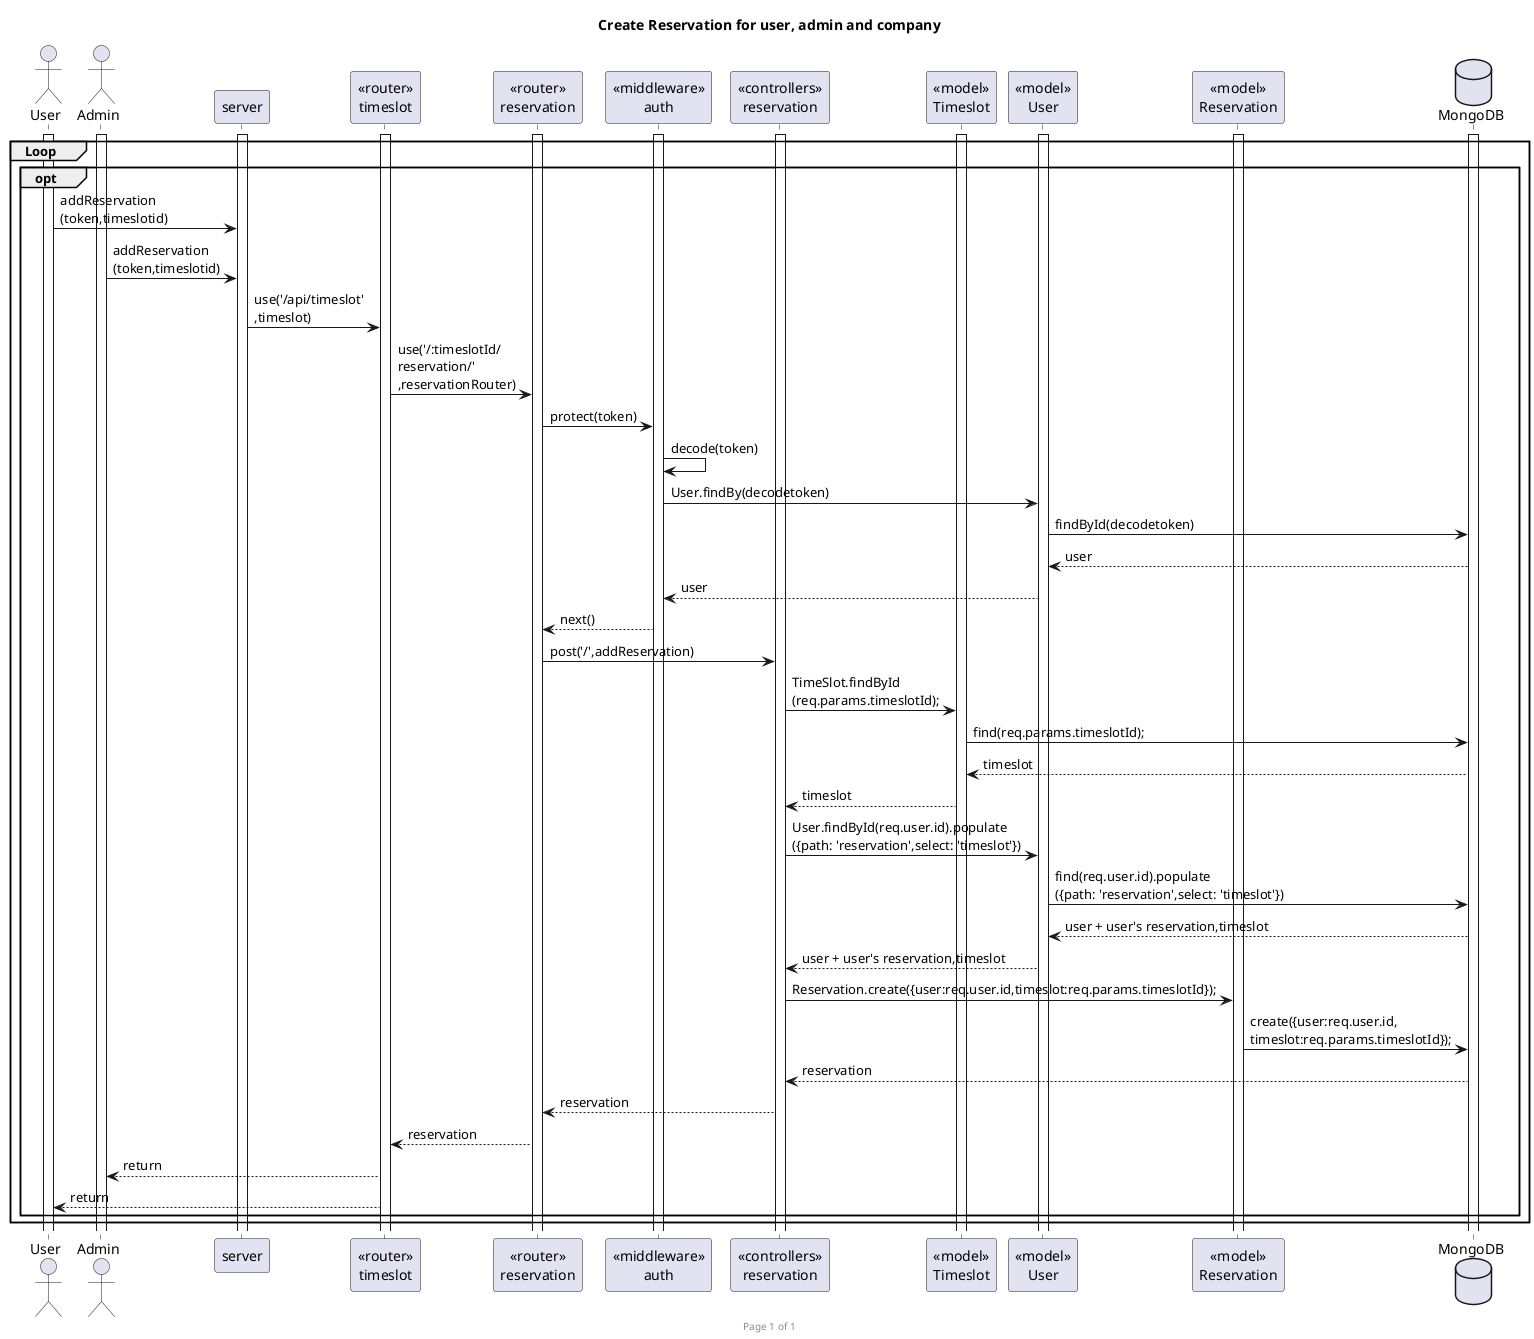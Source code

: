 @startuml

footer Page %page% of %lastpage%
title "Create Reservation for user, admin and company"

actor "User" as user
actor "Admin" as admin
participant "server" as server
participant "<<router>>\ntimeslot" as routerTime
participant "<<router>>\nreservation" as routerReserv
participant "<<middleware>>\nauth" as middleAuth
participant "<<controllers>>\nreservation" as controllersReserv
participant "<<model>>\nTimeslot" as modelTimeslot
participant "<<model>>\nUser" as modelUser
participant "<<model>>\nReservation" as modelReserv
database "MongoDB" as mongoDB

group Loop
    'get reservations for user
    group opt 
        activate user
        activate server
        activate routerTime
        activate routerReserv
        activate middleAuth
        activate controllersReserv
        activate modelUser
        activate modelReserv
        activate mongoDB
        activate admin
        activate modelTimeslot
        user->server :addReservation\n(token,timeslotid)
        admin -> server :addReservation\n(token,timeslotid)
        server->routerTime :use('/api/timeslot'\n,timeslot)
        routerTime->routerReserv : use('/:timeslotId/\nreservation/'\n,reservationRouter)
        routerReserv -> middleAuth : protect(token)
        middleAuth -> middleAuth : decode(token)
        middleAuth -> modelUser : User.findBy(decodetoken)
        modelUser -> mongoDB : findById(decodetoken)

        modelUser <-- mongoDB : user
        middleAuth <-- modelUser : user
        routerReserv <-- middleAuth : next()

        routerReserv -> controllersReserv : post('/',addReservation)
        controllersReserv -> modelTimeslot :  TimeSlot.findById\n(req.params.timeslotId);
        modelTimeslot -> mongoDB :  find(req.params.timeslotId);

        modelTimeslot <-- mongoDB : timeslot
        controllersReserv <-- modelTimeslot : timeslot

        controllersReserv -> modelUser : User.findById(req.user.id).populate\n({path: 'reservation',select: 'timeslot'})
        modelUser -> mongoDB : find(req.user.id).populate\n({path: 'reservation',select: 'timeslot'})

        modelUser <-- mongoDB : user + user's reservation,timeslot
        controllersReserv <-- modelUser : user + user's reservation,timeslot

        ' controllersReserv -> controllersReserv : loop inside user's reservation\nto check if user have already \nreserved this timeslot, if not continue
        ' controllersReserv -> controllersReserv : if(timeslot.reservation.length < timeslot.capacity)\n(check if timeslot's reservation amount \nhaven't exceed its capacity)
        ' controllersReserv -> controllersReserv : if(ThisUser.reservation.length < 3)\n(check that user doesn't have more than 3 reservation)
        
        controllersReserv -> modelReserv : Reservation.create({user:req.user.id,timeslot:req.params.timeslotId});
        modelReserv -> mongoDB : create({user:req.user.id,\ntimeslot:req.params.timeslotId});

        controllersReserv <-- mongoDB : reservation
        routerReserv <-- controllersReserv : reservation
        routerTime <-- routerReserv : reservation
        admin <-- routerTime : return
        user <-- routerTime : return
    end
end

@enduml



